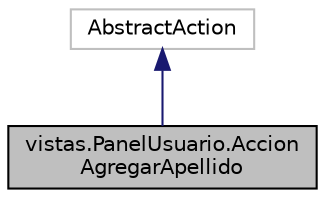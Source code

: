 digraph "vistas.PanelUsuario.AccionAgregarApellido"
{
  edge [fontname="Helvetica",fontsize="10",labelfontname="Helvetica",labelfontsize="10"];
  node [fontname="Helvetica",fontsize="10",shape=record];
  Node2 [label="vistas.PanelUsuario.Accion\lAgregarApellido",height=0.2,width=0.4,color="black", fillcolor="grey75", style="filled", fontcolor="black"];
  Node3 -> Node2 [dir="back",color="midnightblue",fontsize="10",style="solid"];
  Node3 [label="AbstractAction",height=0.2,width=0.4,color="grey75", fillcolor="white", style="filled"];
}
